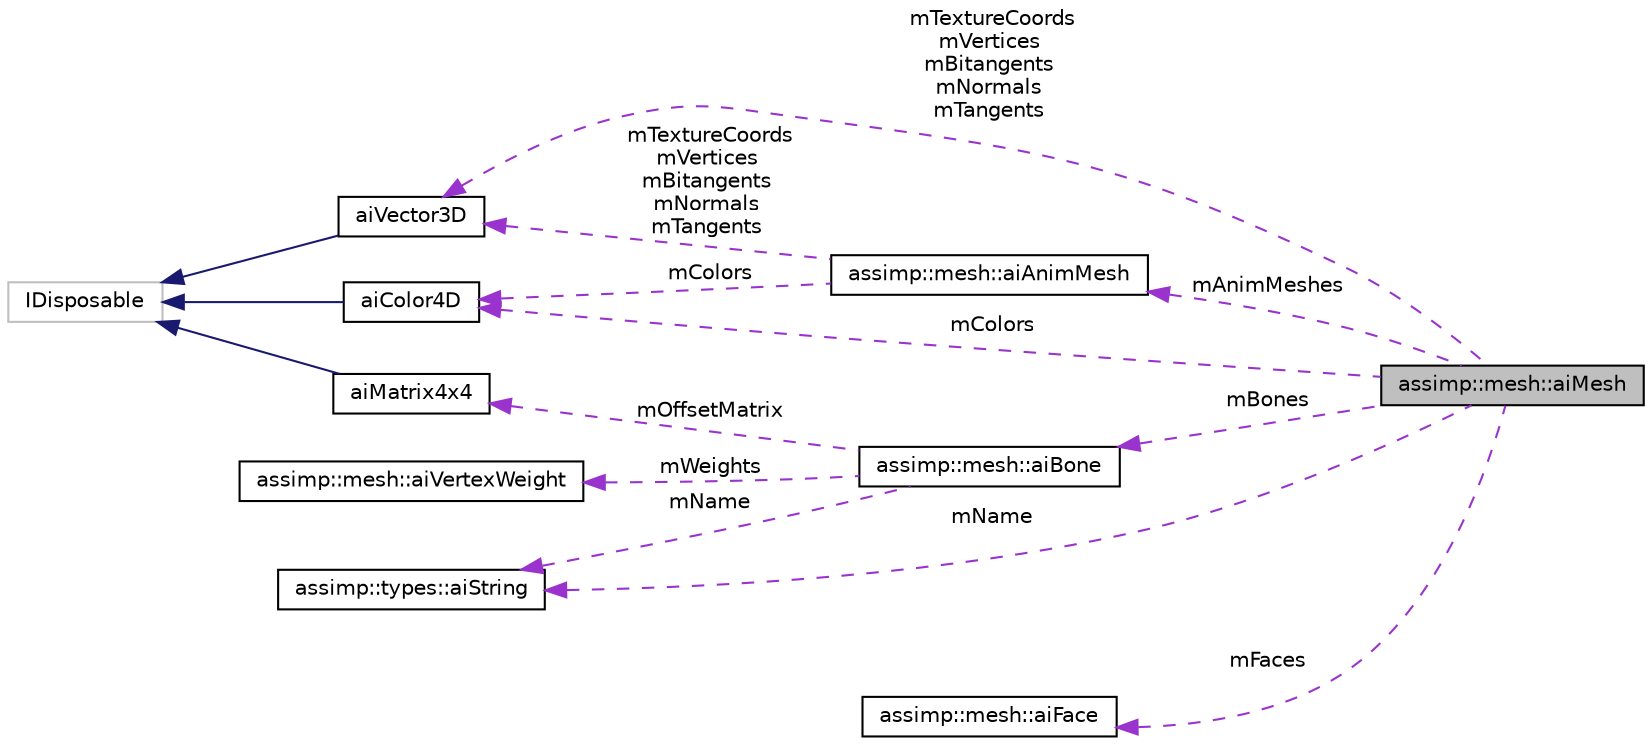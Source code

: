 digraph "assimp::mesh::aiMesh"
{
  edge [fontname="Helvetica",fontsize="10",labelfontname="Helvetica",labelfontsize="10"];
  node [fontname="Helvetica",fontsize="10",shape=record];
  rankdir="LR";
  Node1 [label="assimp::mesh::aiMesh",height=0.2,width=0.4,color="black", fillcolor="grey75", style="filled", fontcolor="black"];
  Node2 -> Node1 [dir="back",color="darkorchid3",fontsize="10",style="dashed",label=" mTextureCoords\nmVertices\nmBitangents\nmNormals\nmTangents" ,fontname="Helvetica"];
  Node2 [label="aiVector3D",height=0.2,width=0.4,color="black", fillcolor="white", style="filled",URL="$structai_vector3_d.html"];
  Node3 -> Node2 [dir="back",color="midnightblue",fontsize="10",style="solid",fontname="Helvetica"];
  Node3 [label="IDisposable",height=0.2,width=0.4,color="grey75", fillcolor="white", style="filled"];
  Node4 -> Node1 [dir="back",color="darkorchid3",fontsize="10",style="dashed",label=" mBones" ,fontname="Helvetica"];
  Node4 [label="assimp::mesh::aiBone",height=0.2,width=0.4,color="black", fillcolor="white", style="filled",URL="$structassimp_1_1mesh_1_1ai_bone.html"];
  Node5 -> Node4 [dir="back",color="darkorchid3",fontsize="10",style="dashed",label=" mWeights" ,fontname="Helvetica"];
  Node5 [label="assimp::mesh::aiVertexWeight",height=0.2,width=0.4,color="black", fillcolor="white", style="filled",URL="$structassimp_1_1mesh_1_1ai_vertex_weight.html"];
  Node6 -> Node4 [dir="back",color="darkorchid3",fontsize="10",style="dashed",label=" mName" ,fontname="Helvetica"];
  Node6 [label="assimp::types::aiString",height=0.2,width=0.4,color="black", fillcolor="white", style="filled",URL="$structassimp_1_1types_1_1ai_string.html"];
  Node7 -> Node4 [dir="back",color="darkorchid3",fontsize="10",style="dashed",label=" mOffsetMatrix" ,fontname="Helvetica"];
  Node7 [label="aiMatrix4x4",height=0.2,width=0.4,color="black", fillcolor="white", style="filled",URL="$structai_matrix4x4.html"];
  Node3 -> Node7 [dir="back",color="midnightblue",fontsize="10",style="solid",fontname="Helvetica"];
  Node8 -> Node1 [dir="back",color="darkorchid3",fontsize="10",style="dashed",label=" mAnimMeshes" ,fontname="Helvetica"];
  Node8 [label="assimp::mesh::aiAnimMesh",height=0.2,width=0.4,color="black", fillcolor="white", style="filled",URL="$structassimp_1_1mesh_1_1ai_anim_mesh.html"];
  Node2 -> Node8 [dir="back",color="darkorchid3",fontsize="10",style="dashed",label=" mTextureCoords\nmVertices\nmBitangents\nmNormals\nmTangents" ,fontname="Helvetica"];
  Node9 -> Node8 [dir="back",color="darkorchid3",fontsize="10",style="dashed",label=" mColors" ,fontname="Helvetica"];
  Node9 [label="aiColor4D",height=0.2,width=0.4,color="black", fillcolor="white", style="filled",URL="$structai_color4_d.html"];
  Node3 -> Node9 [dir="back",color="midnightblue",fontsize="10",style="solid",fontname="Helvetica"];
  Node6 -> Node1 [dir="back",color="darkorchid3",fontsize="10",style="dashed",label=" mName" ,fontname="Helvetica"];
  Node10 -> Node1 [dir="back",color="darkorchid3",fontsize="10",style="dashed",label=" mFaces" ,fontname="Helvetica"];
  Node10 [label="assimp::mesh::aiFace",height=0.2,width=0.4,color="black", fillcolor="white", style="filled",URL="$structassimp_1_1mesh_1_1ai_face.html"];
  Node9 -> Node1 [dir="back",color="darkorchid3",fontsize="10",style="dashed",label=" mColors" ,fontname="Helvetica"];
}
